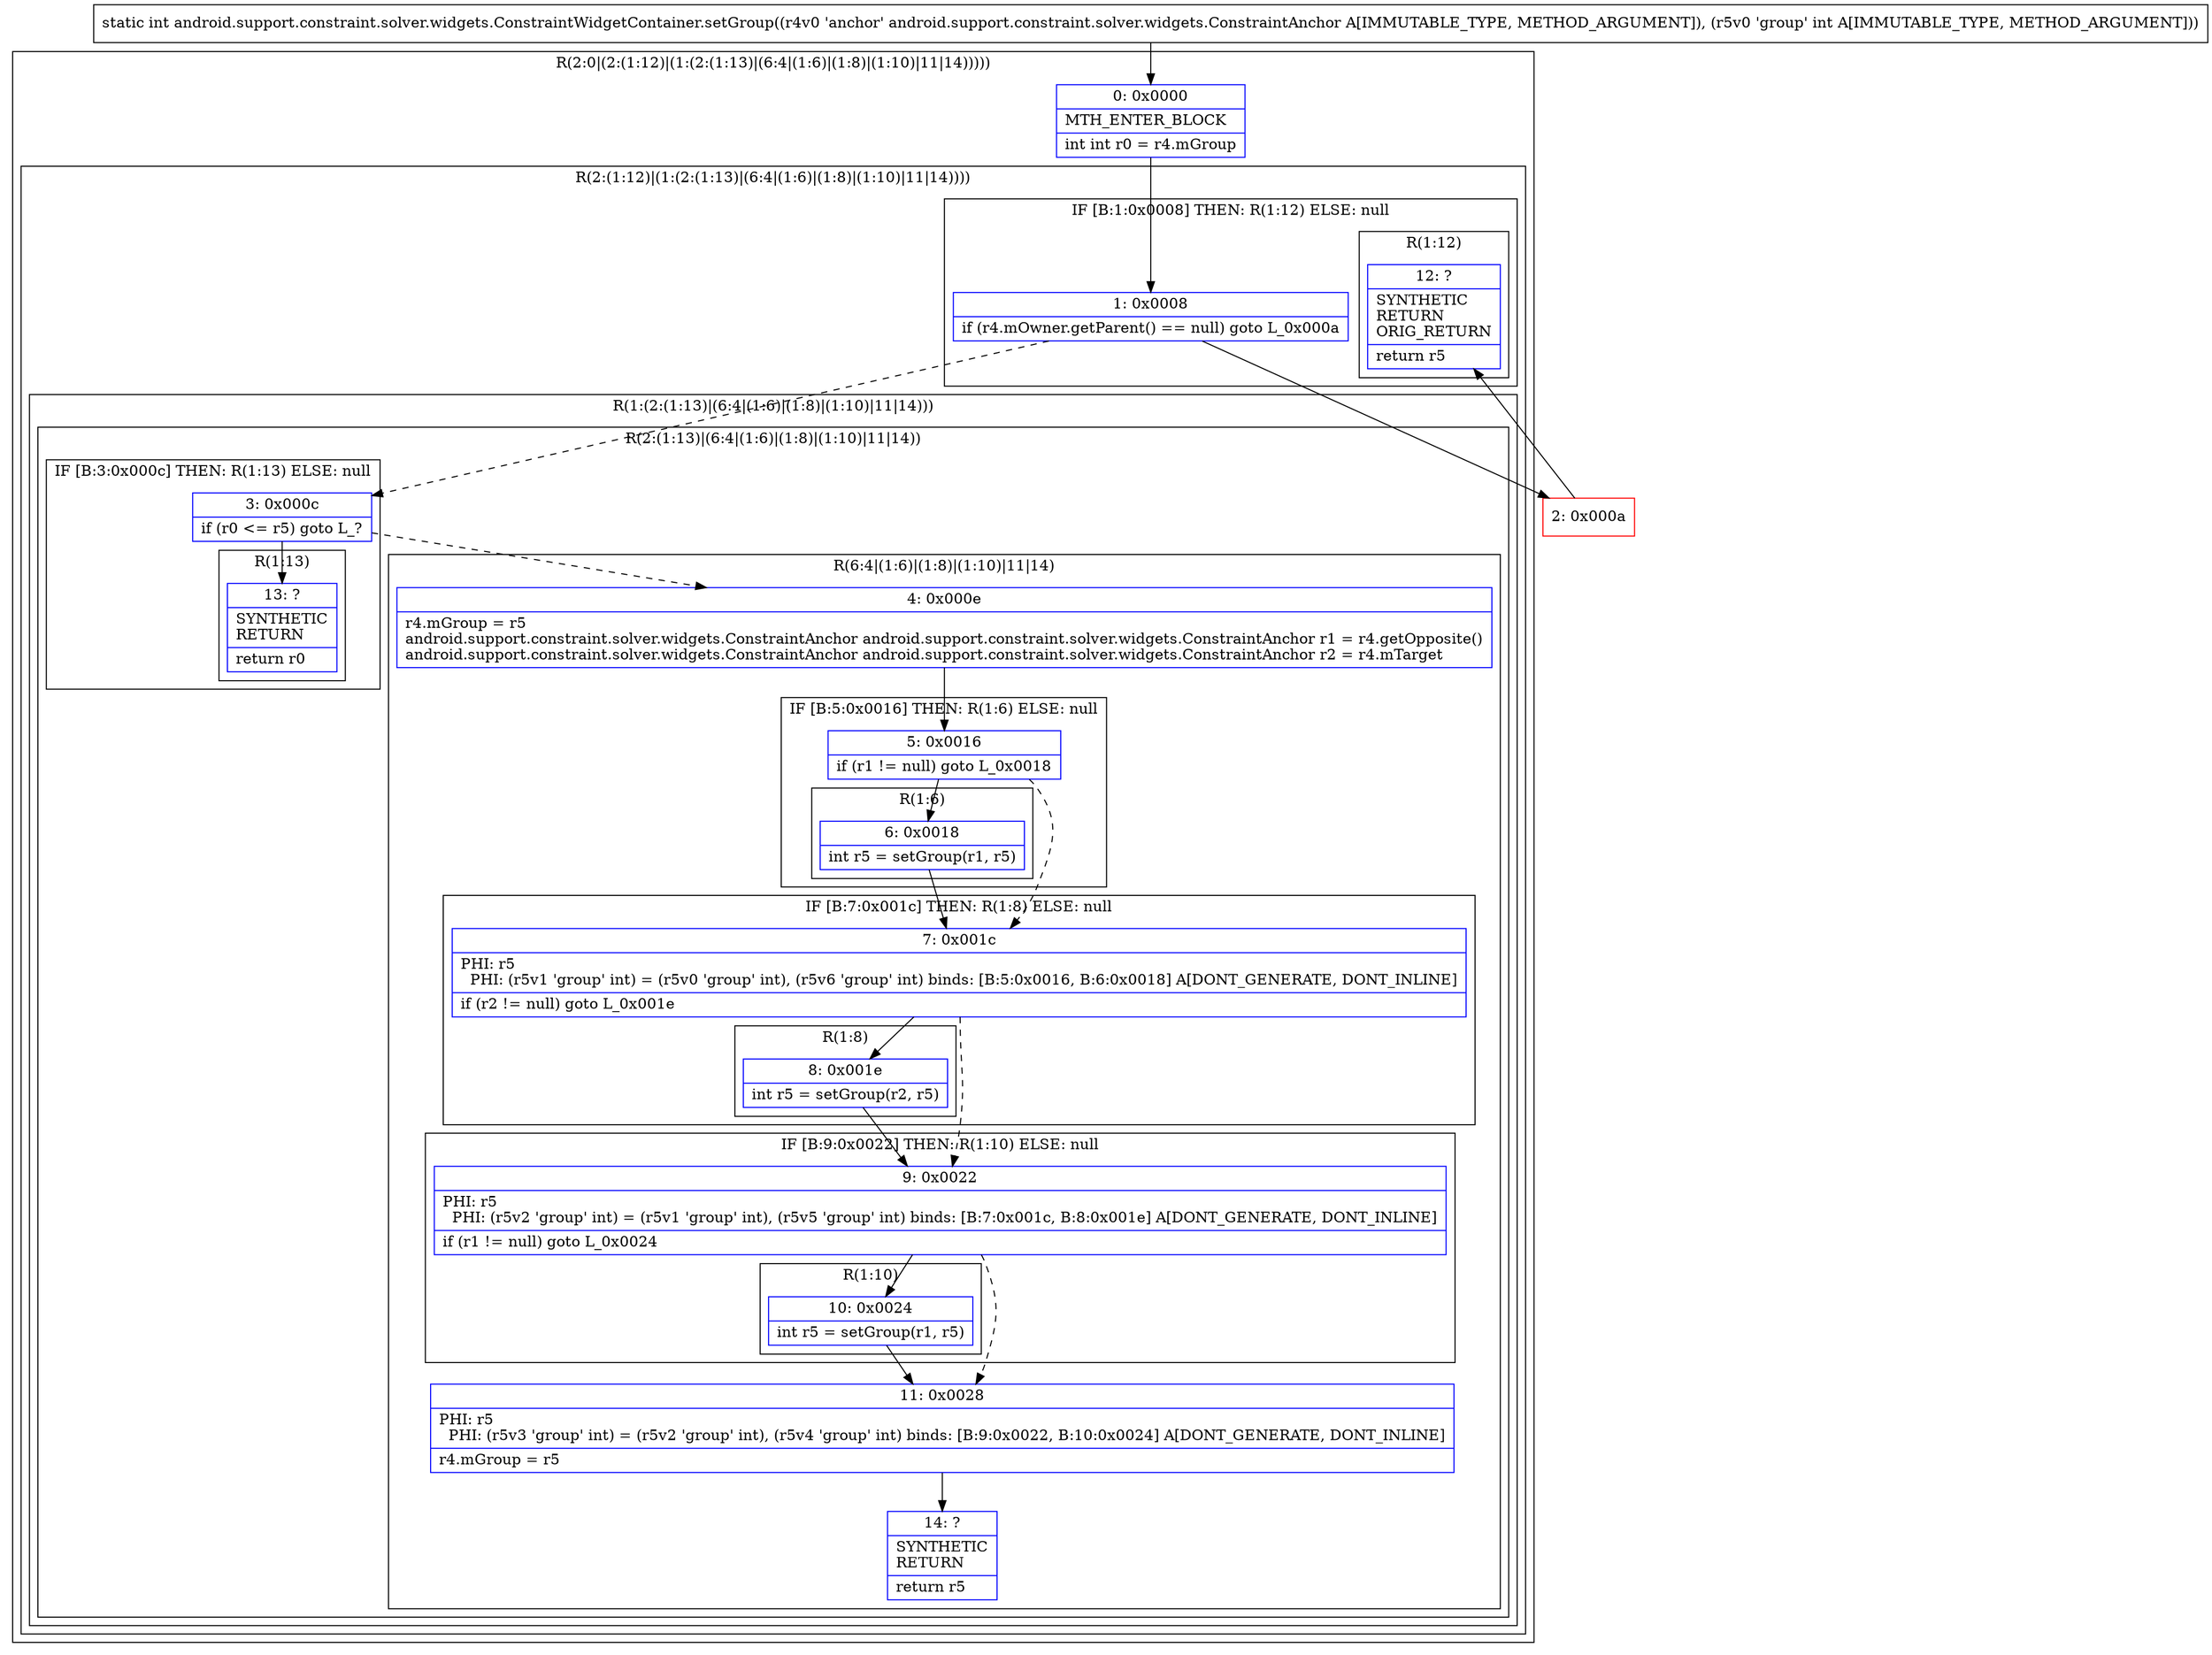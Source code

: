 digraph "CFG forandroid.support.constraint.solver.widgets.ConstraintWidgetContainer.setGroup(Landroid\/support\/constraint\/solver\/widgets\/ConstraintAnchor;I)I" {
subgraph cluster_Region_294914847 {
label = "R(2:0|(2:(1:12)|(1:(2:(1:13)|(6:4|(1:6)|(1:8)|(1:10)|11|14)))))";
node [shape=record,color=blue];
Node_0 [shape=record,label="{0\:\ 0x0000|MTH_ENTER_BLOCK\l|int int r0 = r4.mGroup\l}"];
subgraph cluster_Region_69255768 {
label = "R(2:(1:12)|(1:(2:(1:13)|(6:4|(1:6)|(1:8)|(1:10)|11|14))))";
node [shape=record,color=blue];
subgraph cluster_IfRegion_468956476 {
label = "IF [B:1:0x0008] THEN: R(1:12) ELSE: null";
node [shape=record,color=blue];
Node_1 [shape=record,label="{1\:\ 0x0008|if (r4.mOwner.getParent() == null) goto L_0x000a\l}"];
subgraph cluster_Region_2133723322 {
label = "R(1:12)";
node [shape=record,color=blue];
Node_12 [shape=record,label="{12\:\ ?|SYNTHETIC\lRETURN\lORIG_RETURN\l|return r5\l}"];
}
}
subgraph cluster_Region_1907892428 {
label = "R(1:(2:(1:13)|(6:4|(1:6)|(1:8)|(1:10)|11|14)))";
node [shape=record,color=blue];
subgraph cluster_Region_1929911969 {
label = "R(2:(1:13)|(6:4|(1:6)|(1:8)|(1:10)|11|14))";
node [shape=record,color=blue];
subgraph cluster_IfRegion_1905086874 {
label = "IF [B:3:0x000c] THEN: R(1:13) ELSE: null";
node [shape=record,color=blue];
Node_3 [shape=record,label="{3\:\ 0x000c|if (r0 \<= r5) goto L_?\l}"];
subgraph cluster_Region_1338191144 {
label = "R(1:13)";
node [shape=record,color=blue];
Node_13 [shape=record,label="{13\:\ ?|SYNTHETIC\lRETURN\l|return r0\l}"];
}
}
subgraph cluster_Region_53967075 {
label = "R(6:4|(1:6)|(1:8)|(1:10)|11|14)";
node [shape=record,color=blue];
Node_4 [shape=record,label="{4\:\ 0x000e|r4.mGroup = r5\landroid.support.constraint.solver.widgets.ConstraintAnchor android.support.constraint.solver.widgets.ConstraintAnchor r1 = r4.getOpposite()\landroid.support.constraint.solver.widgets.ConstraintAnchor android.support.constraint.solver.widgets.ConstraintAnchor r2 = r4.mTarget\l}"];
subgraph cluster_IfRegion_843732841 {
label = "IF [B:5:0x0016] THEN: R(1:6) ELSE: null";
node [shape=record,color=blue];
Node_5 [shape=record,label="{5\:\ 0x0016|if (r1 != null) goto L_0x0018\l}"];
subgraph cluster_Region_701550907 {
label = "R(1:6)";
node [shape=record,color=blue];
Node_6 [shape=record,label="{6\:\ 0x0018|int r5 = setGroup(r1, r5)\l}"];
}
}
subgraph cluster_IfRegion_662010536 {
label = "IF [B:7:0x001c] THEN: R(1:8) ELSE: null";
node [shape=record,color=blue];
Node_7 [shape=record,label="{7\:\ 0x001c|PHI: r5 \l  PHI: (r5v1 'group' int) = (r5v0 'group' int), (r5v6 'group' int) binds: [B:5:0x0016, B:6:0x0018] A[DONT_GENERATE, DONT_INLINE]\l|if (r2 != null) goto L_0x001e\l}"];
subgraph cluster_Region_134430324 {
label = "R(1:8)";
node [shape=record,color=blue];
Node_8 [shape=record,label="{8\:\ 0x001e|int r5 = setGroup(r2, r5)\l}"];
}
}
subgraph cluster_IfRegion_2133590852 {
label = "IF [B:9:0x0022] THEN: R(1:10) ELSE: null";
node [shape=record,color=blue];
Node_9 [shape=record,label="{9\:\ 0x0022|PHI: r5 \l  PHI: (r5v2 'group' int) = (r5v1 'group' int), (r5v5 'group' int) binds: [B:7:0x001c, B:8:0x001e] A[DONT_GENERATE, DONT_INLINE]\l|if (r1 != null) goto L_0x0024\l}"];
subgraph cluster_Region_1206160418 {
label = "R(1:10)";
node [shape=record,color=blue];
Node_10 [shape=record,label="{10\:\ 0x0024|int r5 = setGroup(r1, r5)\l}"];
}
}
Node_11 [shape=record,label="{11\:\ 0x0028|PHI: r5 \l  PHI: (r5v3 'group' int) = (r5v2 'group' int), (r5v4 'group' int) binds: [B:9:0x0022, B:10:0x0024] A[DONT_GENERATE, DONT_INLINE]\l|r4.mGroup = r5\l}"];
Node_14 [shape=record,label="{14\:\ ?|SYNTHETIC\lRETURN\l|return r5\l}"];
}
}
}
}
}
Node_2 [shape=record,color=red,label="{2\:\ 0x000a}"];
MethodNode[shape=record,label="{static int android.support.constraint.solver.widgets.ConstraintWidgetContainer.setGroup((r4v0 'anchor' android.support.constraint.solver.widgets.ConstraintAnchor A[IMMUTABLE_TYPE, METHOD_ARGUMENT]), (r5v0 'group' int A[IMMUTABLE_TYPE, METHOD_ARGUMENT])) }"];
MethodNode -> Node_0;
Node_0 -> Node_1;
Node_1 -> Node_2;
Node_1 -> Node_3[style=dashed];
Node_3 -> Node_4[style=dashed];
Node_3 -> Node_13;
Node_4 -> Node_5;
Node_5 -> Node_6;
Node_5 -> Node_7[style=dashed];
Node_6 -> Node_7;
Node_7 -> Node_8;
Node_7 -> Node_9[style=dashed];
Node_8 -> Node_9;
Node_9 -> Node_10;
Node_9 -> Node_11[style=dashed];
Node_10 -> Node_11;
Node_11 -> Node_14;
Node_2 -> Node_12;
}

